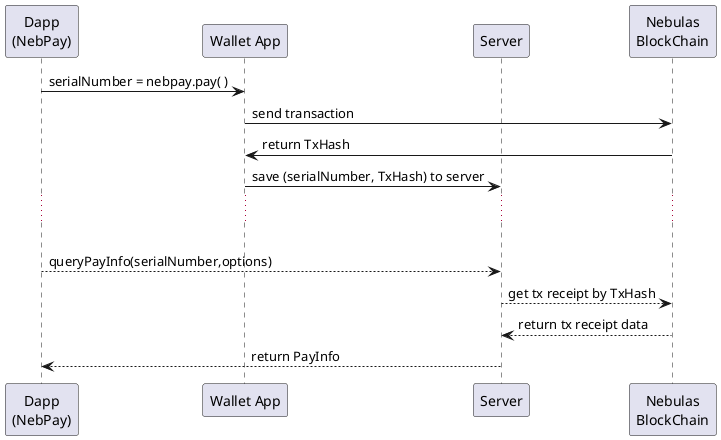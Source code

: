 @startuml
participant "Dapp\n(NebPay)" as NebPay
participant "Wallet App" as App
participant Server as server
participant "Nebulas\nBlockChain" as chain

NebPay -> App: serialNumber = nebpay.pay( )
App -> chain: send transaction
App <- chain: return TxHash
App -> server: save (serialNumber, TxHash) to server
...
|||
NebPay --> server: queryPayInfo(serialNumber,options)
server --> chain:  get tx receipt by TxHash
server <-- chain: return tx receipt data
NebPay <-- server: \t\t\t\t\t\t\t return PayInfo
@enduml 